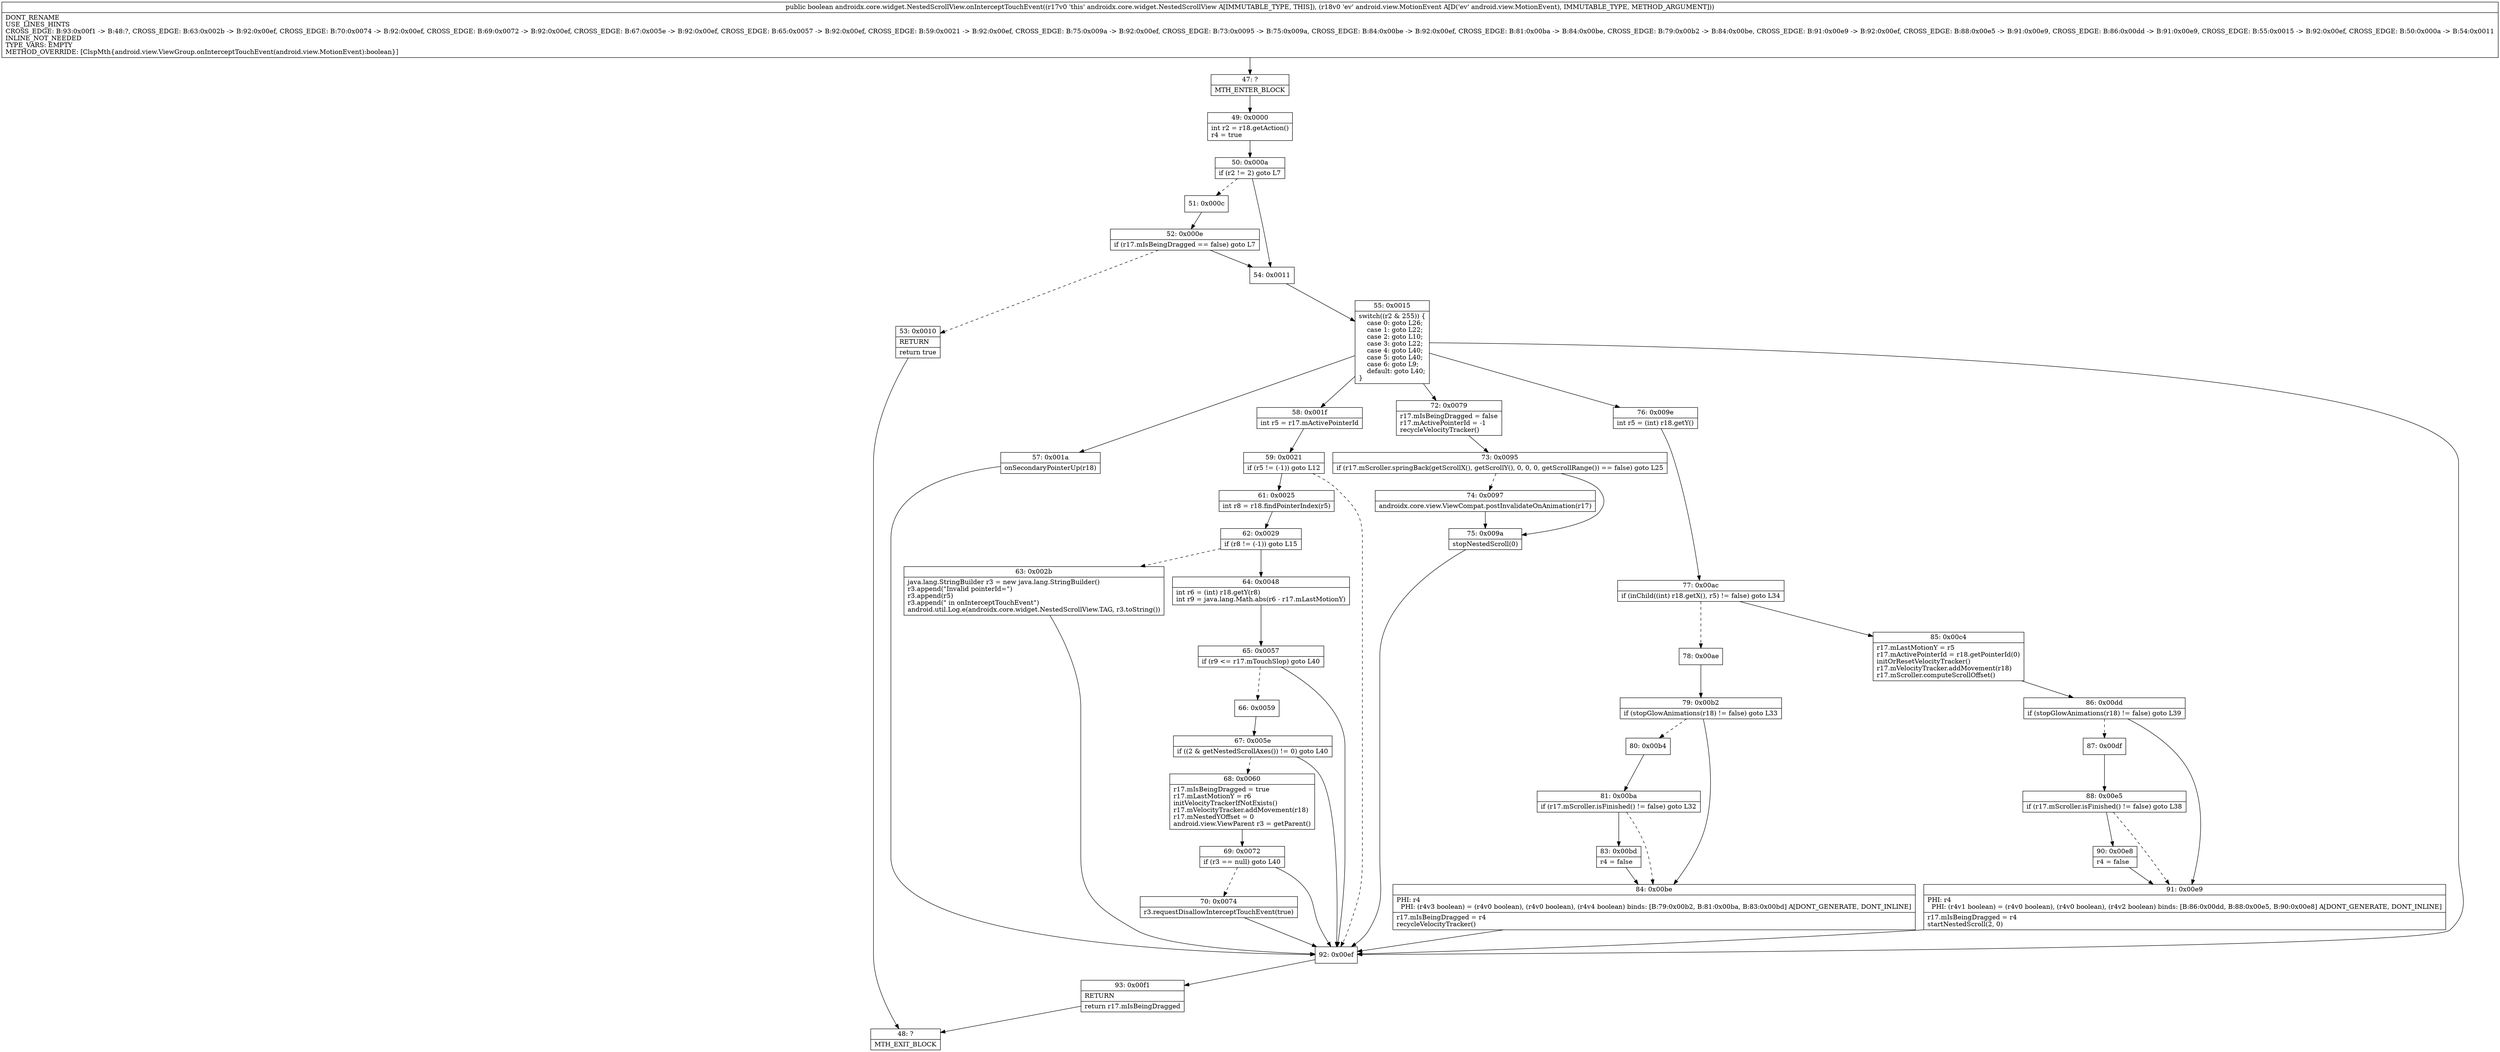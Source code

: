 digraph "CFG forandroidx.core.widget.NestedScrollView.onInterceptTouchEvent(Landroid\/view\/MotionEvent;)Z" {
Node_47 [shape=record,label="{47\:\ ?|MTH_ENTER_BLOCK\l}"];
Node_49 [shape=record,label="{49\:\ 0x0000|int r2 = r18.getAction()\lr4 = true\l}"];
Node_50 [shape=record,label="{50\:\ 0x000a|if (r2 != 2) goto L7\l}"];
Node_51 [shape=record,label="{51\:\ 0x000c}"];
Node_52 [shape=record,label="{52\:\ 0x000e|if (r17.mIsBeingDragged == false) goto L7\l}"];
Node_53 [shape=record,label="{53\:\ 0x0010|RETURN\l|return true\l}"];
Node_48 [shape=record,label="{48\:\ ?|MTH_EXIT_BLOCK\l}"];
Node_54 [shape=record,label="{54\:\ 0x0011}"];
Node_55 [shape=record,label="{55\:\ 0x0015|switch((r2 & 255)) \{\l    case 0: goto L26;\l    case 1: goto L22;\l    case 2: goto L10;\l    case 3: goto L22;\l    case 4: goto L40;\l    case 5: goto L40;\l    case 6: goto L9;\l    default: goto L40;\l\}\l}"];
Node_57 [shape=record,label="{57\:\ 0x001a|onSecondaryPointerUp(r18)\l}"];
Node_58 [shape=record,label="{58\:\ 0x001f|int r5 = r17.mActivePointerId\l}"];
Node_59 [shape=record,label="{59\:\ 0x0021|if (r5 != (\-1)) goto L12\l}"];
Node_61 [shape=record,label="{61\:\ 0x0025|int r8 = r18.findPointerIndex(r5)\l}"];
Node_62 [shape=record,label="{62\:\ 0x0029|if (r8 != (\-1)) goto L15\l}"];
Node_63 [shape=record,label="{63\:\ 0x002b|java.lang.StringBuilder r3 = new java.lang.StringBuilder()\lr3.append(\"Invalid pointerId=\")\lr3.append(r5)\lr3.append(\" in onInterceptTouchEvent\")\landroid.util.Log.e(androidx.core.widget.NestedScrollView.TAG, r3.toString())\l}"];
Node_64 [shape=record,label="{64\:\ 0x0048|int r6 = (int) r18.getY(r8)\lint r9 = java.lang.Math.abs(r6 \- r17.mLastMotionY)\l}"];
Node_65 [shape=record,label="{65\:\ 0x0057|if (r9 \<= r17.mTouchSlop) goto L40\l}"];
Node_66 [shape=record,label="{66\:\ 0x0059}"];
Node_67 [shape=record,label="{67\:\ 0x005e|if ((2 & getNestedScrollAxes()) != 0) goto L40\l}"];
Node_68 [shape=record,label="{68\:\ 0x0060|r17.mIsBeingDragged = true\lr17.mLastMotionY = r6\linitVelocityTrackerIfNotExists()\lr17.mVelocityTracker.addMovement(r18)\lr17.mNestedYOffset = 0\landroid.view.ViewParent r3 = getParent()\l}"];
Node_69 [shape=record,label="{69\:\ 0x0072|if (r3 == null) goto L40\l}"];
Node_70 [shape=record,label="{70\:\ 0x0074|r3.requestDisallowInterceptTouchEvent(true)\l}"];
Node_72 [shape=record,label="{72\:\ 0x0079|r17.mIsBeingDragged = false\lr17.mActivePointerId = \-1\lrecycleVelocityTracker()\l}"];
Node_73 [shape=record,label="{73\:\ 0x0095|if (r17.mScroller.springBack(getScrollX(), getScrollY(), 0, 0, 0, getScrollRange()) == false) goto L25\l}"];
Node_74 [shape=record,label="{74\:\ 0x0097|androidx.core.view.ViewCompat.postInvalidateOnAnimation(r17)\l}"];
Node_75 [shape=record,label="{75\:\ 0x009a|stopNestedScroll(0)\l}"];
Node_76 [shape=record,label="{76\:\ 0x009e|int r5 = (int) r18.getY()\l}"];
Node_77 [shape=record,label="{77\:\ 0x00ac|if (inChild((int) r18.getX(), r5) != false) goto L34\l}"];
Node_78 [shape=record,label="{78\:\ 0x00ae}"];
Node_79 [shape=record,label="{79\:\ 0x00b2|if (stopGlowAnimations(r18) != false) goto L33\l}"];
Node_80 [shape=record,label="{80\:\ 0x00b4}"];
Node_81 [shape=record,label="{81\:\ 0x00ba|if (r17.mScroller.isFinished() != false) goto L32\l}"];
Node_83 [shape=record,label="{83\:\ 0x00bd|r4 = false\l}"];
Node_84 [shape=record,label="{84\:\ 0x00be|PHI: r4 \l  PHI: (r4v3 boolean) = (r4v0 boolean), (r4v0 boolean), (r4v4 boolean) binds: [B:79:0x00b2, B:81:0x00ba, B:83:0x00bd] A[DONT_GENERATE, DONT_INLINE]\l|r17.mIsBeingDragged = r4\lrecycleVelocityTracker()\l}"];
Node_85 [shape=record,label="{85\:\ 0x00c4|r17.mLastMotionY = r5\lr17.mActivePointerId = r18.getPointerId(0)\linitOrResetVelocityTracker()\lr17.mVelocityTracker.addMovement(r18)\lr17.mScroller.computeScrollOffset()\l}"];
Node_86 [shape=record,label="{86\:\ 0x00dd|if (stopGlowAnimations(r18) != false) goto L39\l}"];
Node_87 [shape=record,label="{87\:\ 0x00df}"];
Node_88 [shape=record,label="{88\:\ 0x00e5|if (r17.mScroller.isFinished() != false) goto L38\l}"];
Node_90 [shape=record,label="{90\:\ 0x00e8|r4 = false\l}"];
Node_91 [shape=record,label="{91\:\ 0x00e9|PHI: r4 \l  PHI: (r4v1 boolean) = (r4v0 boolean), (r4v0 boolean), (r4v2 boolean) binds: [B:86:0x00dd, B:88:0x00e5, B:90:0x00e8] A[DONT_GENERATE, DONT_INLINE]\l|r17.mIsBeingDragged = r4\lstartNestedScroll(2, 0)\l}"];
Node_92 [shape=record,label="{92\:\ 0x00ef}"];
Node_93 [shape=record,label="{93\:\ 0x00f1|RETURN\l|return r17.mIsBeingDragged\l}"];
MethodNode[shape=record,label="{public boolean androidx.core.widget.NestedScrollView.onInterceptTouchEvent((r17v0 'this' androidx.core.widget.NestedScrollView A[IMMUTABLE_TYPE, THIS]), (r18v0 'ev' android.view.MotionEvent A[D('ev' android.view.MotionEvent), IMMUTABLE_TYPE, METHOD_ARGUMENT]))  | DONT_RENAME\lUSE_LINES_HINTS\lCROSS_EDGE: B:93:0x00f1 \-\> B:48:?, CROSS_EDGE: B:63:0x002b \-\> B:92:0x00ef, CROSS_EDGE: B:70:0x0074 \-\> B:92:0x00ef, CROSS_EDGE: B:69:0x0072 \-\> B:92:0x00ef, CROSS_EDGE: B:67:0x005e \-\> B:92:0x00ef, CROSS_EDGE: B:65:0x0057 \-\> B:92:0x00ef, CROSS_EDGE: B:59:0x0021 \-\> B:92:0x00ef, CROSS_EDGE: B:75:0x009a \-\> B:92:0x00ef, CROSS_EDGE: B:73:0x0095 \-\> B:75:0x009a, CROSS_EDGE: B:84:0x00be \-\> B:92:0x00ef, CROSS_EDGE: B:81:0x00ba \-\> B:84:0x00be, CROSS_EDGE: B:79:0x00b2 \-\> B:84:0x00be, CROSS_EDGE: B:91:0x00e9 \-\> B:92:0x00ef, CROSS_EDGE: B:88:0x00e5 \-\> B:91:0x00e9, CROSS_EDGE: B:86:0x00dd \-\> B:91:0x00e9, CROSS_EDGE: B:55:0x0015 \-\> B:92:0x00ef, CROSS_EDGE: B:50:0x000a \-\> B:54:0x0011\lINLINE_NOT_NEEDED\lTYPE_VARS: EMPTY\lMETHOD_OVERRIDE: [ClspMth\{android.view.ViewGroup.onInterceptTouchEvent(android.view.MotionEvent):boolean\}]\l}"];
MethodNode -> Node_47;Node_47 -> Node_49;
Node_49 -> Node_50;
Node_50 -> Node_51[style=dashed];
Node_50 -> Node_54;
Node_51 -> Node_52;
Node_52 -> Node_53[style=dashed];
Node_52 -> Node_54;
Node_53 -> Node_48;
Node_54 -> Node_55;
Node_55 -> Node_57;
Node_55 -> Node_58;
Node_55 -> Node_72;
Node_55 -> Node_76;
Node_55 -> Node_92;
Node_57 -> Node_92;
Node_58 -> Node_59;
Node_59 -> Node_61;
Node_59 -> Node_92[style=dashed];
Node_61 -> Node_62;
Node_62 -> Node_63[style=dashed];
Node_62 -> Node_64;
Node_63 -> Node_92;
Node_64 -> Node_65;
Node_65 -> Node_66[style=dashed];
Node_65 -> Node_92;
Node_66 -> Node_67;
Node_67 -> Node_68[style=dashed];
Node_67 -> Node_92;
Node_68 -> Node_69;
Node_69 -> Node_70[style=dashed];
Node_69 -> Node_92;
Node_70 -> Node_92;
Node_72 -> Node_73;
Node_73 -> Node_74[style=dashed];
Node_73 -> Node_75;
Node_74 -> Node_75;
Node_75 -> Node_92;
Node_76 -> Node_77;
Node_77 -> Node_78[style=dashed];
Node_77 -> Node_85;
Node_78 -> Node_79;
Node_79 -> Node_80[style=dashed];
Node_79 -> Node_84;
Node_80 -> Node_81;
Node_81 -> Node_83;
Node_81 -> Node_84[style=dashed];
Node_83 -> Node_84;
Node_84 -> Node_92;
Node_85 -> Node_86;
Node_86 -> Node_87[style=dashed];
Node_86 -> Node_91;
Node_87 -> Node_88;
Node_88 -> Node_90;
Node_88 -> Node_91[style=dashed];
Node_90 -> Node_91;
Node_91 -> Node_92;
Node_92 -> Node_93;
Node_93 -> Node_48;
}

